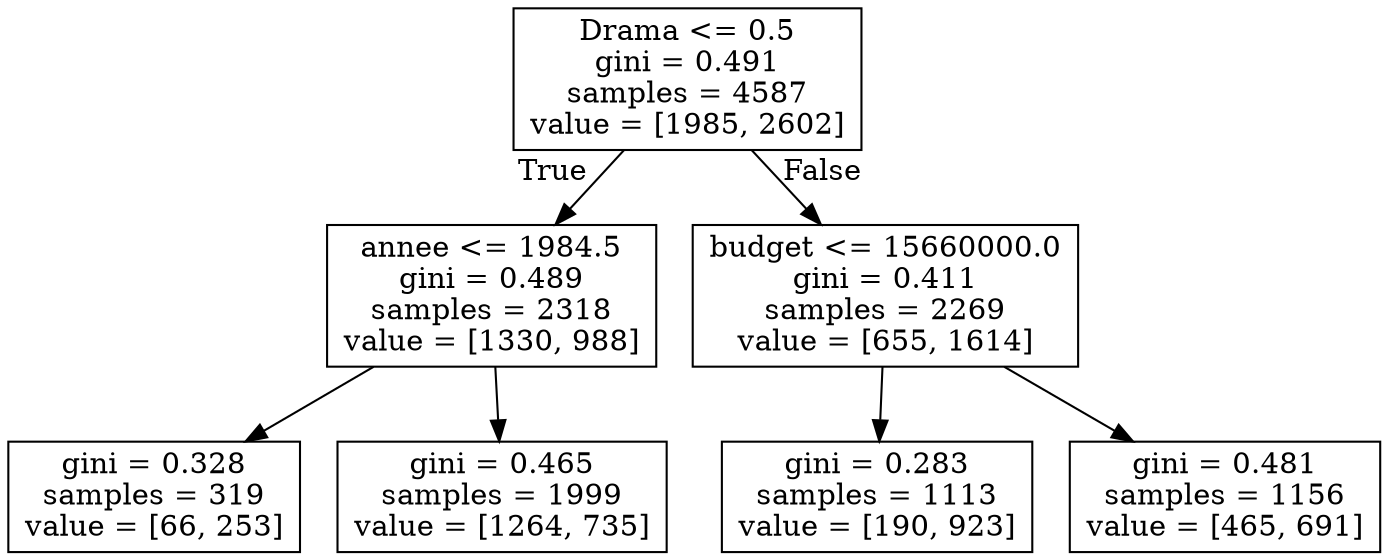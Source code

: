 digraph Tree {
node [shape=box] ;
0 [label="Drama <= 0.5\ngini = 0.491\nsamples = 4587\nvalue = [1985, 2602]"] ;
1 [label="annee <= 1984.5\ngini = 0.489\nsamples = 2318\nvalue = [1330, 988]"] ;
0 -> 1 [labeldistance=2.5, labelangle=45, headlabel="True"] ;
2 [label="gini = 0.328\nsamples = 319\nvalue = [66, 253]"] ;
1 -> 2 ;
3 [label="gini = 0.465\nsamples = 1999\nvalue = [1264, 735]"] ;
1 -> 3 ;
4 [label="budget <= 15660000.0\ngini = 0.411\nsamples = 2269\nvalue = [655, 1614]"] ;
0 -> 4 [labeldistance=2.5, labelangle=-45, headlabel="False"] ;
5 [label="gini = 0.283\nsamples = 1113\nvalue = [190, 923]"] ;
4 -> 5 ;
6 [label="gini = 0.481\nsamples = 1156\nvalue = [465, 691]"] ;
4 -> 6 ;
}